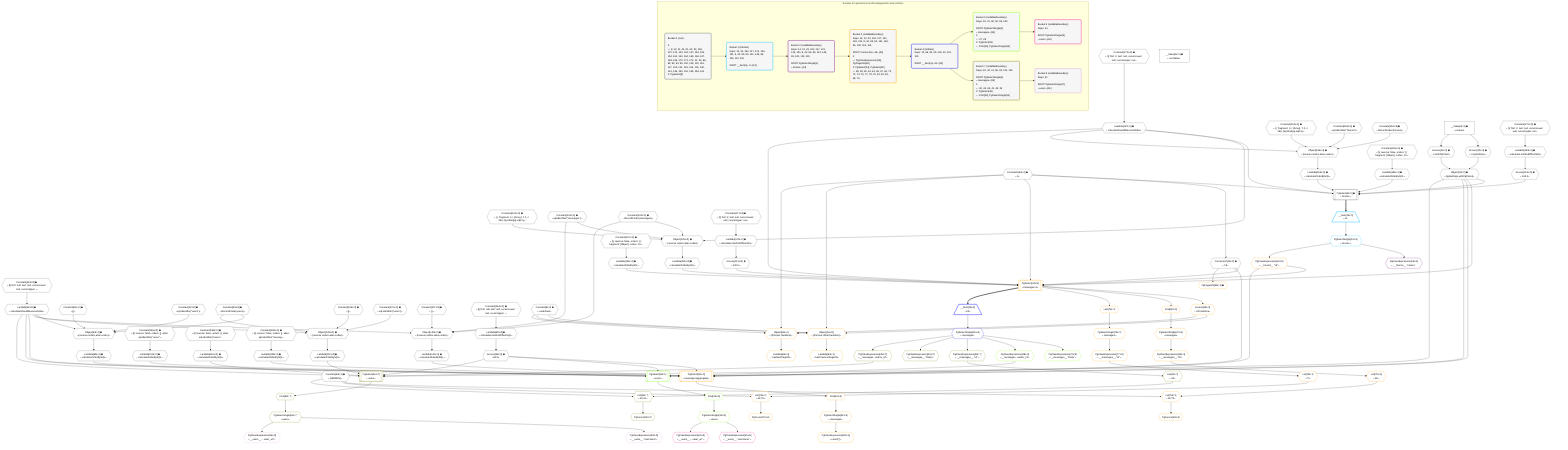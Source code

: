 %%{init: {'themeVariables': { 'fontSize': '12px'}}}%%
graph TD
    classDef path fill:#eee,stroke:#000,color:#000
    classDef plan fill:#fff,stroke-width:1px,color:#000
    classDef itemplan fill:#fff,stroke-width:2px,color:#000
    classDef unbatchedplan fill:#dff,stroke-width:1px,color:#000
    classDef sideeffectplan fill:#fcc,stroke-width:2px,color:#000
    classDef bucket fill:#f6f6f6,color:#000,stroke-width:2px,text-align:left


    %% plan dependencies
    PgSelect9[["PgSelect[9∈0] ➊<br />ᐸforumsᐳ"]]:::plan
    Object12{{"Object[12∈0] ➊<br />ᐸ{pgSettings,withPgClient}ᐳ"}}:::plan
    Constant162{{"Constant[162∈0] ➊<br />ᐸ2ᐳ"}}:::plan
    Lambda117{{"Lambda[117∈0] ➊<br />ᐸcalculateShouldReverseOrderᐳ"}}:::plan
    Access151{{"Access[151∈0] ➊<br />ᐸ150.0ᐳ"}}:::plan
    Lambda156{{"Lambda[156∈0] ➊<br />ᐸcalculateOrderBySQLᐳ"}}:::plan
    Lambda161{{"Lambda[161∈0] ➊<br />ᐸcalculateOrderBySQLᐳ"}}:::plan
    Object12 & Constant162 & Lambda117 & Access151 & Lambda156 & Lambda161 --> PgSelect9
    Object94{{"Object[94∈0] ➊<br />ᐸ{reverse,orders,alias,codec}ᐳ"}}:::plan
    Lambda86{{"Lambda[86∈0] ➊<br />ᐸcalculateShouldReverseOrderᐳ"}}:::plan
    Constant91{{"Constant[91∈0] ➊<br />ᐸ[]ᐳ"}}:::plan
    Constant92{{"Constant[92∈0] ➊<br />ᐸsql.identifier(”users”)ᐳ"}}:::plan
    Constant93{{"Constant[93∈0] ➊<br />ᐸRecordCodec(users)ᐳ"}}:::plan
    Lambda86 & Constant91 & Constant92 & Constant93 --> Object94
    Object109{{"Object[109∈0] ➊<br />ᐸ{reverse,orders,alias,codec}ᐳ"}}:::plan
    Constant106{{"Constant[106∈0] ➊<br />ᐸ[]ᐳ"}}:::plan
    Constant107{{"Constant[107∈0] ➊<br />ᐸsql.identifier(”users”)ᐳ"}}:::plan
    Lambda86 & Constant106 & Constant107 & Constant93 --> Object109
    Object125{{"Object[125∈0] ➊<br />ᐸ{reverse,orders,alias,codec}ᐳ"}}:::plan
    Constant122{{"Constant[122∈0] ➊<br />ᐸ[ { fragment: { n: [Array], f: 0, c: 266, [Symbol(pg-sql2-tyᐳ"}}:::plan
    Constant123{{"Constant[123∈0] ➊<br />ᐸsql.identifier(”messages”)ᐳ"}}:::plan
    Constant124{{"Constant[124∈0] ➊<br />ᐸRecordCodec(messages)ᐳ"}}:::plan
    Lambda117 & Constant122 & Constant123 & Constant124 --> Object125
    Object140{{"Object[140∈0] ➊<br />ᐸ{reverse,orders,alias,codec}ᐳ"}}:::plan
    Constant137{{"Constant[137∈0] ➊<br />ᐸ[]ᐳ"}}:::plan
    Lambda86 & Constant137 & Constant123 & Constant124 --> Object140
    Object155{{"Object[155∈0] ➊<br />ᐸ{reverse,orders,alias,codec}ᐳ"}}:::plan
    Constant152{{"Constant[152∈0] ➊<br />ᐸ[ { fragment: { n: [Array], f: 0, c: 266, [Symbol(pg-sql2-tyᐳ"}}:::plan
    Constant153{{"Constant[153∈0] ➊<br />ᐸsql.identifier(”forums”)ᐳ"}}:::plan
    Constant154{{"Constant[154∈0] ➊<br />ᐸRecordCodec(forums)ᐳ"}}:::plan
    Lambda117 & Constant152 & Constant153 & Constant154 --> Object155
    Access10{{"Access[10∈0] ➊<br />ᐸ2.pgSettingsᐳ"}}:::plan
    Access11{{"Access[11∈0] ➊<br />ᐸ2.withPgClientᐳ"}}:::plan
    Access10 & Access11 --> Object12
    __Value2["__Value[2∈0] ➊<br />ᐸcontextᐳ"]:::plan
    __Value2 --> Access10
    __Value2 --> Access11
    Connection23{{"Connection[23∈0] ➊<br />ᐸ19ᐳ"}}:::plan
    Constant162 --> Connection23
    Constant163{{"Constant[163∈0] ➊<br />ᐸ§{ first: null, last: null, cursorLower: null, cursorUpper: ᐳ"}}:::plan
    Constant163 --> Lambda86
    Lambda89{{"Lambda[89∈0] ➊<br />ᐸcalculateLimitAndOffsetSQLᐳ"}}:::plan
    Constant164{{"Constant[164∈0] ➊<br />ᐸ§{ first: null, last: null, cursorLower: null, cursorUpper: ᐳ"}}:::plan
    Constant164 --> Lambda89
    Access90{{"Access[90∈0] ➊<br />ᐸ89.0ᐳ"}}:::plan
    Lambda89 --> Access90
    Lambda95{{"Lambda[95∈0] ➊<br />ᐸcalculateOrderBySQLᐳ"}}:::plan
    Object94 --> Lambda95
    Lambda100{{"Lambda[100∈0] ➊<br />ᐸcalculateOrderBySQLᐳ"}}:::plan
    Constant165{{"Constant[165∈0] ➊<br />ᐸ§{ reverse: false, orders: [], alias: sql.identifier(”users”ᐳ"}}:::plan
    Constant165 --> Lambda100
    Lambda110{{"Lambda[110∈0] ➊<br />ᐸcalculateOrderBySQLᐳ"}}:::plan
    Object109 --> Lambda110
    Lambda115{{"Lambda[115∈0] ➊<br />ᐸcalculateOrderBySQLᐳ"}}:::plan
    Constant166{{"Constant[166∈0] ➊<br />ᐸ§{ reverse: false, orders: [], alias: sql.identifier(”users”ᐳ"}}:::plan
    Constant166 --> Lambda115
    Constant170{{"Constant[170∈0] ➊<br />ᐸ§{ first: 2, last: null, cursorLower: null, cursorUpper: nulᐳ"}}:::plan
    Constant170 --> Lambda117
    Lambda120{{"Lambda[120∈0] ➊<br />ᐸcalculateLimitAndOffsetSQLᐳ"}}:::plan
    Constant171{{"Constant[171∈0] ➊<br />ᐸ§{ first: 2, last: null, cursorLower: null, cursorUpper: nulᐳ"}}:::plan
    Constant171 --> Lambda120
    Access121{{"Access[121∈0] ➊<br />ᐸ120.0ᐳ"}}:::plan
    Lambda120 --> Access121
    Lambda126{{"Lambda[126∈0] ➊<br />ᐸcalculateOrderBySQLᐳ"}}:::plan
    Object125 --> Lambda126
    Lambda131{{"Lambda[131∈0] ➊<br />ᐸcalculateOrderBySQLᐳ"}}:::plan
    Constant167{{"Constant[167∈0] ➊<br />ᐸ§{ reverse: false, orders: [ { fragment: [Object], codec: Coᐳ"}}:::plan
    Constant167 --> Lambda131
    Lambda141{{"Lambda[141∈0] ➊<br />ᐸcalculateOrderBySQLᐳ"}}:::plan
    Object140 --> Lambda141
    Lambda146{{"Lambda[146∈0] ➊<br />ᐸcalculateOrderBySQLᐳ"}}:::plan
    Constant168{{"Constant[168∈0] ➊<br />ᐸ§{ reverse: false, orders: [], alias: sql.identifier(”messagᐳ"}}:::plan
    Constant168 --> Lambda146
    Lambda150{{"Lambda[150∈0] ➊<br />ᐸcalculateLimitAndOffsetSQLᐳ"}}:::plan
    Constant172{{"Constant[172∈0] ➊<br />ᐸ§{ first: 2, last: null, cursorLower: null, cursorUpper: nulᐳ"}}:::plan
    Constant172 --> Lambda150
    Lambda150 --> Access151
    Object155 --> Lambda156
    Constant169{{"Constant[169∈0] ➊<br />ᐸ§{ reverse: false, orders: [ { fragment: [Object], codec: Coᐳ"}}:::plan
    Constant169 --> Lambda161
    __Value4["__Value[4∈0] ➊<br />ᐸrootValueᐳ"]:::plan
    Constant8{{"Constant[8∈0] ➊<br />ᐸundefinedᐳ"}}:::plan
    Constant42{{"Constant[42∈0] ➊<br />ᐸ[HIDDEN]ᐳ"}}:::plan
    __Item13[/"__Item[13∈1]<br />ᐸ9ᐳ"\]:::itemplan
    PgSelect9 ==> __Item13
    PgSelectSingle14{{"PgSelectSingle[14∈1]<br />ᐸforumsᐳ"}}:::plan
    __Item13 --> PgSelectSingle14
    PgClassExpression15{{"PgClassExpression[15∈2]<br />ᐸ__forums__.”name”ᐳ"}}:::plan
    PgSelectSingle14 --> PgClassExpression15
    PgSelect24[["PgSelect[24∈3]<br />ᐸmessages+1ᐳ"]]:::plan
    PgClassExpression18{{"PgClassExpression[18∈3]<br />ᐸ__forums__.”id”ᐳ"}}:::plan
    Object12 & PgClassExpression18 & Connection23 & Constant162 & Lambda117 & Access121 & Lambda126 & Lambda131 --> PgSelect24
    PgSelect80[["PgSelect[80∈3]<br />ᐸmessages(aggregate)ᐳ"]]:::plan
    Object12 & PgClassExpression18 & Connection23 & Lambda86 & Access90 & Lambda141 & Lambda146 --> PgSelect80
    Object63{{"Object[63∈3]<br />ᐸ{first,last,offset,hasMore}ᐳ"}}:::plan
    Access58{{"Access[58∈3]<br />ᐸ24.hasMoreᐳ"}}:::plan
    Constant162 & Constant8 & Constant8 & Access58 --> Object63
    Object59{{"Object[59∈3]<br />ᐸ{first,last,hasMore}ᐳ"}}:::plan
    Constant162 & Constant8 & Access58 --> Object59
    List72{{"List[72∈3]<br />ᐸ42,70ᐳ"}}:::plan
    List70{{"List[70∈3]<br />ᐸ69ᐳ"}}:::plan
    Constant42 & List70 --> List72
    List79{{"List[79∈3]<br />ᐸ42,78ᐳ"}}:::plan
    List78{{"List[78∈3]<br />ᐸ77ᐳ"}}:::plan
    Constant42 & List78 --> List79
    PgSelectSingle14 --> PgClassExpression18
    PgPageInfo55{{"PgPageInfo[55∈3] ➊"}}:::plan
    Connection23 --> PgPageInfo55
    PgSelect24 --> Access58
    Lambda60{{"Lambda[60∈3]<br />ᐸhasNextPageCbᐳ"}}:::plan
    Object59 --> Lambda60
    Lambda64{{"Lambda[64∈3]<br />ᐸhasPreviousPageCbᐳ"}}:::plan
    Object63 --> Lambda64
    First66{{"First[66∈3]"}}:::plan
    PgSelect24 --> First66
    PgSelectSingle67{{"PgSelectSingle[67∈3]<br />ᐸmessagesᐳ"}}:::plan
    First66 --> PgSelectSingle67
    PgCursor68{{"PgCursor[68∈3]"}}:::plan
    List72 --> PgCursor68
    PgClassExpression69{{"PgClassExpression[69∈3]<br />ᐸ__messages__.”id”ᐳ"}}:::plan
    PgSelectSingle67 --> PgClassExpression69
    PgClassExpression69 --> List70
    Last74{{"Last[74∈3]"}}:::plan
    PgSelect24 --> Last74
    PgSelectSingle75{{"PgSelectSingle[75∈3]<br />ᐸmessagesᐳ"}}:::plan
    Last74 --> PgSelectSingle75
    PgCursor76{{"PgCursor[76∈3]"}}:::plan
    List79 --> PgCursor76
    PgClassExpression77{{"PgClassExpression[77∈3]<br />ᐸ__messages__.”id”ᐳ"}}:::plan
    PgSelectSingle75 --> PgClassExpression77
    PgClassExpression77 --> List78
    First81{{"First[81∈3]"}}:::plan
    PgSelect80 --> First81
    PgSelectSingle82{{"PgSelectSingle[82∈3]<br />ᐸmessagesᐳ"}}:::plan
    First81 --> PgSelectSingle82
    PgClassExpression83{{"PgClassExpression[83∈3]<br />ᐸcount(*)ᐳ"}}:::plan
    PgSelectSingle82 --> PgClassExpression83
    __Item25[/"__Item[25∈4]<br />ᐸ24ᐳ"\]:::itemplan
    PgSelect24 ==> __Item25
    PgSelectSingle26{{"PgSelectSingle[26∈4]<br />ᐸmessagesᐳ"}}:::plan
    __Item25 --> PgSelectSingle26
    PgSelect29[["PgSelect[29∈5]<br />ᐸusersᐳ"]]:::plan
    PgClassExpression28{{"PgClassExpression[28∈5]<br />ᐸ__messages...author_id”ᐳ"}}:::plan
    Object12 & PgClassExpression28 & Lambda86 & Access90 & Lambda95 & Lambda100 --> PgSelect29
    PgClassExpression27{{"PgClassExpression[27∈5]<br />ᐸ__messages__.”body”ᐳ"}}:::plan
    PgSelectSingle26 --> PgClassExpression27
    PgSelectSingle26 --> PgClassExpression28
    First33{{"First[33∈5]"}}:::plan
    PgSelect29 --> First33
    PgSelectSingle34{{"PgSelectSingle[34∈5]<br />ᐸusersᐳ"}}:::plan
    First33 --> PgSelectSingle34
    PgClassExpression35{{"PgClassExpression[35∈6]<br />ᐸ__users__.”username”ᐳ"}}:::plan
    PgSelectSingle34 --> PgClassExpression35
    PgClassExpression36{{"PgClassExpression[36∈6]<br />ᐸ__users__....vatar_url”ᐳ"}}:::plan
    PgSelectSingle34 --> PgClassExpression36
    PgSelect46[["PgSelect[46∈7]<br />ᐸusersᐳ"]]:::plan
    PgClassExpression45{{"PgClassExpression[45∈7]<br />ᐸ__messages...author_id”ᐳ"}}:::plan
    Object12 & PgClassExpression45 & Lambda86 & Access90 & Lambda110 & Lambda115 --> PgSelect46
    List43{{"List[43∈7]<br />ᐸ42,41ᐳ"}}:::plan
    List41{{"List[41∈7]<br />ᐸ40ᐳ"}}:::plan
    Constant42 & List41 --> List43
    PgCursor39{{"PgCursor[39∈7]"}}:::plan
    List43 --> PgCursor39
    PgClassExpression40{{"PgClassExpression[40∈7]<br />ᐸ__messages__.”id”ᐳ"}}:::plan
    PgSelectSingle26 --> PgClassExpression40
    PgClassExpression40 --> List41
    PgClassExpression44{{"PgClassExpression[44∈7]<br />ᐸ__messages__.”body”ᐳ"}}:::plan
    PgSelectSingle26 --> PgClassExpression44
    PgSelectSingle26 --> PgClassExpression45
    First50{{"First[50∈7]"}}:::plan
    PgSelect46 --> First50
    PgSelectSingle51{{"PgSelectSingle[51∈7]<br />ᐸusersᐳ"}}:::plan
    First50 --> PgSelectSingle51
    PgClassExpression52{{"PgClassExpression[52∈8]<br />ᐸ__users__.”username”ᐳ"}}:::plan
    PgSelectSingle51 --> PgClassExpression52
    PgClassExpression53{{"PgClassExpression[53∈8]<br />ᐸ__users__....vatar_url”ᐳ"}}:::plan
    PgSelectSingle51 --> PgClassExpression53

    %% define steps

    subgraph "Buckets for queries/connections/pagination-when-inlined"
    Bucket0("Bucket 0 (root)<br /><br />1: <br />ᐳ: 8, 10, 11, 42, 91, 92, 93, 106, 107, 122, 123, 124, 137, 152, 153, 154, 162, 163, 164, 165, 166, 167, 168, 169, 170, 171, 172, 12, 23, 86, 89, 90, 94, 95, 100, 109, 110, 115, 117, 120, 121, 125, 126, 131, 140, 141, 146, 150, 151, 155, 156, 161<br />2: PgSelect[9]"):::bucket
    classDef bucket0 stroke:#696969
    class Bucket0,__Value2,__Value4,Constant8,PgSelect9,Access10,Access11,Object12,Connection23,Constant42,Lambda86,Lambda89,Access90,Constant91,Constant92,Constant93,Object94,Lambda95,Lambda100,Constant106,Constant107,Object109,Lambda110,Lambda115,Lambda117,Lambda120,Access121,Constant122,Constant123,Constant124,Object125,Lambda126,Lambda131,Constant137,Object140,Lambda141,Lambda146,Lambda150,Access151,Constant152,Constant153,Constant154,Object155,Lambda156,Lambda161,Constant162,Constant163,Constant164,Constant165,Constant166,Constant167,Constant168,Constant169,Constant170,Constant171,Constant172 bucket0
    Bucket1("Bucket 1 (listItem)<br />Deps: 12, 23, 162, 117, 121, 126, 131, 8, 42, 86, 90, 141, 146, 95, 100, 110, 115<br /><br />ROOT __Item{1}ᐸ9ᐳ[13]"):::bucket
    classDef bucket1 stroke:#00bfff
    class Bucket1,__Item13,PgSelectSingle14 bucket1
    Bucket2("Bucket 2 (nullableBoundary)<br />Deps: 14, 12, 23, 162, 117, 121, 126, 131, 8, 42, 86, 90, 141, 146, 95, 100, 110, 115<br /><br />ROOT PgSelectSingle{1}ᐸforumsᐳ[14]"):::bucket
    classDef bucket2 stroke:#7f007f
    class Bucket2,PgClassExpression15 bucket2
    Bucket3("Bucket 3 (nullableBoundary)<br />Deps: 14, 12, 23, 162, 117, 121, 126, 131, 8, 42, 86, 90, 141, 146, 95, 100, 110, 115<br /><br />ROOT Connectionᐸ19ᐳ[23]<br />1: <br />ᐳ: PgClassExpression[18], PgPageInfo[55]<br />2: PgSelect[24], PgSelect[80]<br />ᐳ: 58, 59, 60, 63, 64, 66, 67, 69, 70, 72, 74, 75, 77, 78, 79, 81, 82, 83, 68, 76"):::bucket
    classDef bucket3 stroke:#ffa500
    class Bucket3,PgClassExpression18,PgSelect24,PgPageInfo55,Access58,Object59,Lambda60,Object63,Lambda64,First66,PgSelectSingle67,PgCursor68,PgClassExpression69,List70,List72,Last74,PgSelectSingle75,PgCursor76,PgClassExpression77,List78,List79,PgSelect80,First81,PgSelectSingle82,PgClassExpression83 bucket3
    Bucket4("Bucket 4 (listItem)<br />Deps: 12, 86, 90, 95, 100, 42, 110, 115<br /><br />ROOT __Item{4}ᐸ24ᐳ[25]"):::bucket
    classDef bucket4 stroke:#0000ff
    class Bucket4,__Item25,PgSelectSingle26 bucket4
    Bucket5("Bucket 5 (nullableBoundary)<br />Deps: 26, 12, 86, 90, 95, 100<br /><br />ROOT PgSelectSingle{4}ᐸmessagesᐳ[26]<br />1: <br />ᐳ: 27, 28<br />2: PgSelect[29]<br />ᐳ: First[33], PgSelectSingle[34]"):::bucket
    classDef bucket5 stroke:#7fff00
    class Bucket5,PgClassExpression27,PgClassExpression28,PgSelect29,First33,PgSelectSingle34 bucket5
    Bucket6("Bucket 6 (nullableBoundary)<br />Deps: 34<br /><br />ROOT PgSelectSingle{5}ᐸusersᐳ[34]"):::bucket
    classDef bucket6 stroke:#ff1493
    class Bucket6,PgClassExpression35,PgClassExpression36 bucket6
    Bucket7("Bucket 7 (nullableBoundary)<br />Deps: 26, 42, 12, 86, 90, 110, 115<br /><br />ROOT PgSelectSingle{4}ᐸmessagesᐳ[26]<br />1: <br />ᐳ: 40, 44, 45, 41, 43, 39<br />2: PgSelect[46]<br />ᐳ: First[50], PgSelectSingle[51]"):::bucket
    classDef bucket7 stroke:#808000
    class Bucket7,PgCursor39,PgClassExpression40,List41,List43,PgClassExpression44,PgClassExpression45,PgSelect46,First50,PgSelectSingle51 bucket7
    Bucket8("Bucket 8 (nullableBoundary)<br />Deps: 51<br /><br />ROOT PgSelectSingle{7}ᐸusersᐳ[51]"):::bucket
    classDef bucket8 stroke:#dda0dd
    class Bucket8,PgClassExpression52,PgClassExpression53 bucket8
    Bucket0 --> Bucket1
    Bucket1 --> Bucket2
    Bucket2 --> Bucket3
    Bucket3 --> Bucket4
    Bucket4 --> Bucket5 & Bucket7
    Bucket5 --> Bucket6
    Bucket7 --> Bucket8
    end